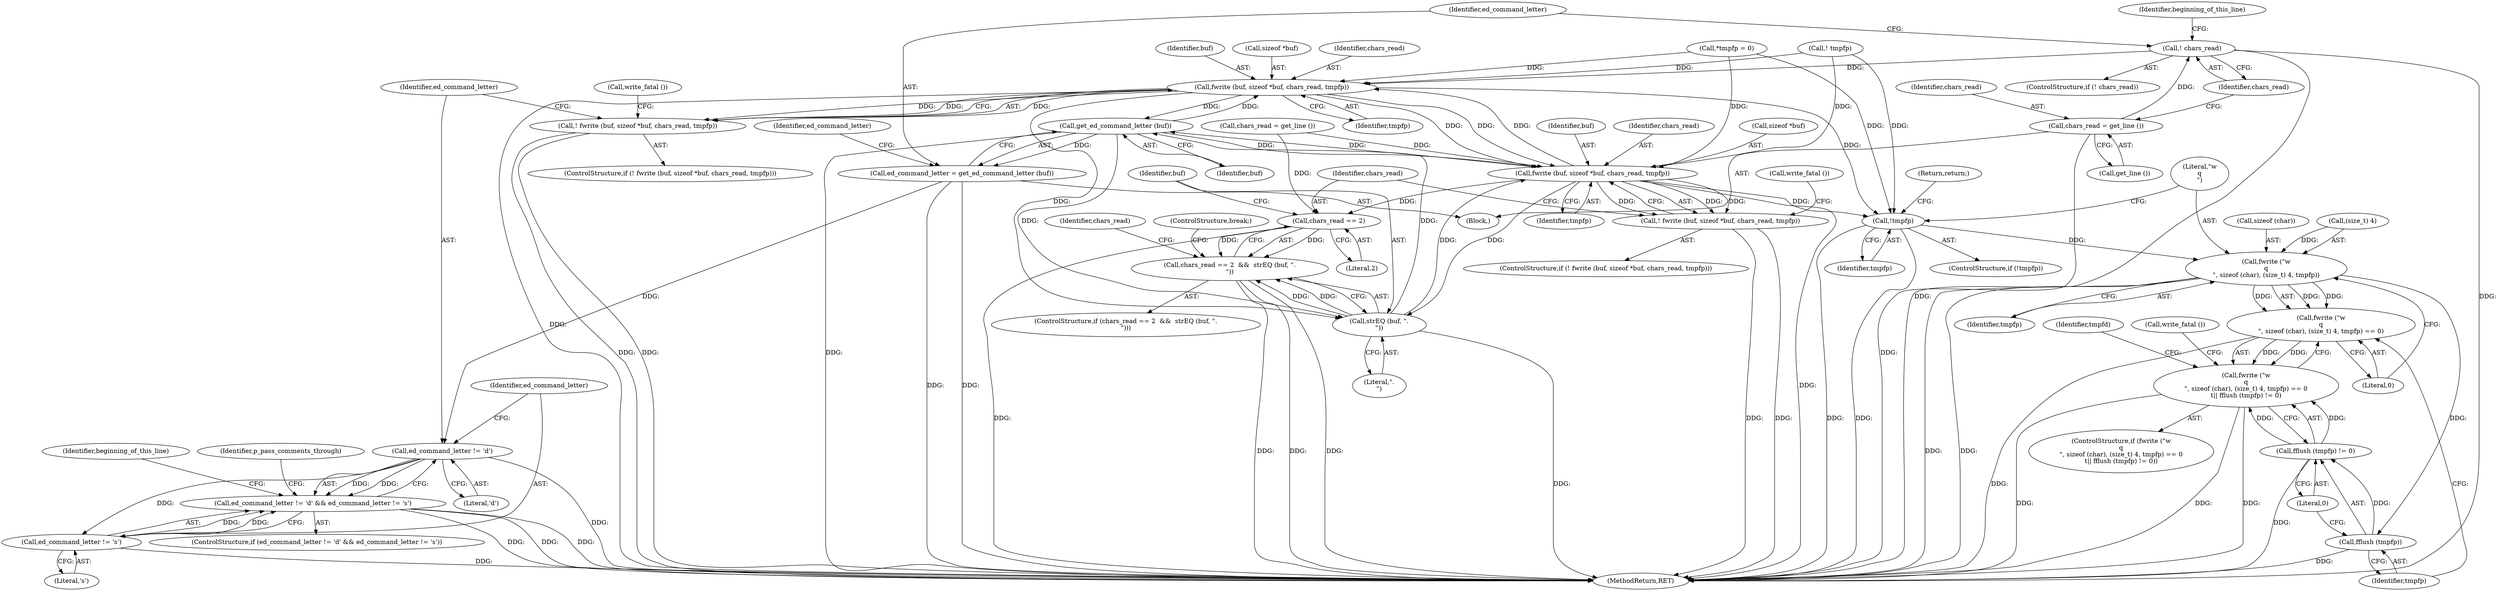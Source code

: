 digraph "0_savannah_3fcd042d26d70856e826a42b5f93dc4854d80bf0@API" {
"1000170" [label="(Call,! chars_read)"];
"1000166" [label="(Call,chars_read = get_line ())"];
"1000188" [label="(Call,fwrite (buf, sizeof *buf, chars_read, tmpfp))"];
"1000179" [label="(Call,get_ed_command_letter (buf))"];
"1000177" [label="(Call,ed_command_letter = get_ed_command_letter (buf))"];
"1000198" [label="(Call,ed_command_letter != 'd')"];
"1000197" [label="(Call,ed_command_letter != 'd' && ed_command_letter != 's')"];
"1000201" [label="(Call,ed_command_letter != 's')"];
"1000219" [label="(Call,fwrite (buf, sizeof *buf, chars_read, tmpfp))"];
"1000218" [label="(Call,! fwrite (buf, sizeof *buf, chars_read, tmpfp))"];
"1000229" [label="(Call,chars_read == 2)"];
"1000228" [label="(Call,chars_read == 2  &&  strEQ (buf, \".\n\"))"];
"1000232" [label="(Call,strEQ (buf, \".\n\"))"];
"1000246" [label="(Call,!tmpfp)"];
"1000252" [label="(Call,fwrite (\"w\nq\n\", sizeof (char), (size_t) 4, tmpfp))"];
"1000251" [label="(Call,fwrite (\"w\nq\n\", sizeof (char), (size_t) 4, tmpfp) == 0)"];
"1000250" [label="(Call,fwrite (\"w\nq\n\", sizeof (char), (size_t) 4, tmpfp) == 0\n\t|| fflush (tmpfp) != 0)"];
"1000262" [label="(Call,fflush (tmpfp))"];
"1000261" [label="(Call,fflush (tmpfp) != 0)"];
"1000187" [label="(Call,! fwrite (buf, sizeof *buf, chars_read, tmpfp))"];
"1000168" [label="(Call,get_line ())"];
"1000201" [label="(Call,ed_command_letter != 's')"];
"1000220" [label="(Identifier,buf)"];
"1000189" [label="(Identifier,buf)"];
"1000260" [label="(Literal,0)"];
"1000269" [label="(Identifier,tmpfd)"];
"1000228" [label="(Call,chars_read == 2  &&  strEQ (buf, \".\n\"))"];
"1000246" [label="(Call,!tmpfp)"];
"1000195" [label="(Call,write_fatal ())"];
"1000190" [label="(Call,sizeof *buf)"];
"1000227" [label="(ControlStructure,if (chars_read == 2  &&  strEQ (buf, \".\n\")))"];
"1000254" [label="(Call,sizeof (char))"];
"1000217" [label="(ControlStructure,if (! fwrite (buf, sizeof *buf, chars_read, tmpfp)))"];
"1000234" [label="(Literal,\".\n\")"];
"1000245" [label="(ControlStructure,if (!tmpfp))"];
"1000261" [label="(Call,fflush (tmpfp) != 0)"];
"1000193" [label="(Identifier,chars_read)"];
"1000182" [label="(Identifier,ed_command_letter)"];
"1000163" [label="(Identifier,beginning_of_this_line)"];
"1000278" [label="(MethodReturn,RET)"];
"1000203" [label="(Literal,'s')"];
"1000196" [label="(ControlStructure,if (ed_command_letter != 'd' && ed_command_letter != 's'))"];
"1000229" [label="(Call,chars_read == 2)"];
"1000253" [label="(Literal,\"w\nq\n\")"];
"1000169" [label="(ControlStructure,if (! chars_read))"];
"1000256" [label="(Call,(size_t) 4)"];
"1000249" [label="(ControlStructure,if (fwrite (\"w\nq\n\", sizeof (char), (size_t) 4, tmpfp) == 0\n\t|| fflush (tmpfp) != 0))"];
"1000179" [label="(Call,get_ed_command_letter (buf))"];
"1000211" [label="(Identifier,chars_read)"];
"1000224" [label="(Identifier,chars_read)"];
"1000226" [label="(Call,write_fatal ())"];
"1000174" [label="(Identifier,beginning_of_this_line)"];
"1000218" [label="(Call,! fwrite (buf, sizeof *buf, chars_read, tmpfp))"];
"1000170" [label="(Call,! chars_read)"];
"1000171" [label="(Identifier,chars_read)"];
"1000166" [label="(Call,chars_read = get_line ())"];
"1000206" [label="(Identifier,p_pass_comments_through)"];
"1000225" [label="(Identifier,tmpfp)"];
"1000233" [label="(Identifier,buf)"];
"1000202" [label="(Identifier,ed_command_letter)"];
"1000259" [label="(Identifier,tmpfp)"];
"1000187" [label="(Call,! fwrite (buf, sizeof *buf, chars_read, tmpfp))"];
"1000200" [label="(Literal,'d')"];
"1000178" [label="(Identifier,ed_command_letter)"];
"1000235" [label="(ControlStructure,break;)"];
"1000252" [label="(Call,fwrite (\"w\nq\n\", sizeof (char), (size_t) 4, tmpfp))"];
"1000180" [label="(Identifier,buf)"];
"1000219" [label="(Call,fwrite (buf, sizeof *buf, chars_read, tmpfp))"];
"1000262" [label="(Call,fflush (tmpfp))"];
"1000265" [label="(Call,write_fatal ())"];
"1000186" [label="(ControlStructure,if (! fwrite (buf, sizeof *buf, chars_read, tmpfp)))"];
"1000177" [label="(Call,ed_command_letter = get_ed_command_letter (buf))"];
"1000153" [label="(Call,! tmpfp)"];
"1000250" [label="(Call,fwrite (\"w\nq\n\", sizeof (char), (size_t) 4, tmpfp) == 0\n\t|| fflush (tmpfp) != 0)"];
"1000160" [label="(Block,)"];
"1000248" [label="(Return,return;)"];
"1000264" [label="(Literal,0)"];
"1000232" [label="(Call,strEQ (buf, \".\n\"))"];
"1000221" [label="(Call,sizeof *buf)"];
"1000199" [label="(Identifier,ed_command_letter)"];
"1000198" [label="(Call,ed_command_letter != 'd')"];
"1000231" [label="(Literal,2)"];
"1000114" [label="(Call,*tmpfp = 0)"];
"1000194" [label="(Identifier,tmpfp)"];
"1000230" [label="(Identifier,chars_read)"];
"1000247" [label="(Identifier,tmpfp)"];
"1000263" [label="(Identifier,tmpfp)"];
"1000210" [label="(Call,chars_read = get_line ())"];
"1000167" [label="(Identifier,chars_read)"];
"1000251" [label="(Call,fwrite (\"w\nq\n\", sizeof (char), (size_t) 4, tmpfp) == 0)"];
"1000188" [label="(Call,fwrite (buf, sizeof *buf, chars_read, tmpfp))"];
"1000197" [label="(Call,ed_command_letter != 'd' && ed_command_letter != 's')"];
"1000170" -> "1000169"  [label="AST: "];
"1000170" -> "1000171"  [label="CFG: "];
"1000171" -> "1000170"  [label="AST: "];
"1000174" -> "1000170"  [label="CFG: "];
"1000178" -> "1000170"  [label="CFG: "];
"1000170" -> "1000278"  [label="DDG: "];
"1000170" -> "1000278"  [label="DDG: "];
"1000166" -> "1000170"  [label="DDG: "];
"1000170" -> "1000188"  [label="DDG: "];
"1000166" -> "1000160"  [label="AST: "];
"1000166" -> "1000168"  [label="CFG: "];
"1000167" -> "1000166"  [label="AST: "];
"1000168" -> "1000166"  [label="AST: "];
"1000171" -> "1000166"  [label="CFG: "];
"1000166" -> "1000278"  [label="DDG: "];
"1000188" -> "1000187"  [label="AST: "];
"1000188" -> "1000194"  [label="CFG: "];
"1000189" -> "1000188"  [label="AST: "];
"1000190" -> "1000188"  [label="AST: "];
"1000193" -> "1000188"  [label="AST: "];
"1000194" -> "1000188"  [label="AST: "];
"1000187" -> "1000188"  [label="CFG: "];
"1000188" -> "1000278"  [label="DDG: "];
"1000188" -> "1000179"  [label="DDG: "];
"1000188" -> "1000187"  [label="DDG: "];
"1000188" -> "1000187"  [label="DDG: "];
"1000188" -> "1000187"  [label="DDG: "];
"1000179" -> "1000188"  [label="DDG: "];
"1000219" -> "1000188"  [label="DDG: "];
"1000114" -> "1000188"  [label="DDG: "];
"1000153" -> "1000188"  [label="DDG: "];
"1000188" -> "1000219"  [label="DDG: "];
"1000188" -> "1000219"  [label="DDG: "];
"1000188" -> "1000232"  [label="DDG: "];
"1000188" -> "1000246"  [label="DDG: "];
"1000179" -> "1000177"  [label="AST: "];
"1000179" -> "1000180"  [label="CFG: "];
"1000180" -> "1000179"  [label="AST: "];
"1000177" -> "1000179"  [label="CFG: "];
"1000179" -> "1000278"  [label="DDG: "];
"1000179" -> "1000177"  [label="DDG: "];
"1000232" -> "1000179"  [label="DDG: "];
"1000219" -> "1000179"  [label="DDG: "];
"1000179" -> "1000219"  [label="DDG: "];
"1000179" -> "1000232"  [label="DDG: "];
"1000177" -> "1000160"  [label="AST: "];
"1000178" -> "1000177"  [label="AST: "];
"1000182" -> "1000177"  [label="CFG: "];
"1000177" -> "1000278"  [label="DDG: "];
"1000177" -> "1000278"  [label="DDG: "];
"1000177" -> "1000198"  [label="DDG: "];
"1000198" -> "1000197"  [label="AST: "];
"1000198" -> "1000200"  [label="CFG: "];
"1000199" -> "1000198"  [label="AST: "];
"1000200" -> "1000198"  [label="AST: "];
"1000202" -> "1000198"  [label="CFG: "];
"1000197" -> "1000198"  [label="CFG: "];
"1000198" -> "1000278"  [label="DDG: "];
"1000198" -> "1000197"  [label="DDG: "];
"1000198" -> "1000197"  [label="DDG: "];
"1000198" -> "1000201"  [label="DDG: "];
"1000197" -> "1000196"  [label="AST: "];
"1000197" -> "1000201"  [label="CFG: "];
"1000201" -> "1000197"  [label="AST: "];
"1000163" -> "1000197"  [label="CFG: "];
"1000206" -> "1000197"  [label="CFG: "];
"1000197" -> "1000278"  [label="DDG: "];
"1000197" -> "1000278"  [label="DDG: "];
"1000197" -> "1000278"  [label="DDG: "];
"1000201" -> "1000197"  [label="DDG: "];
"1000201" -> "1000197"  [label="DDG: "];
"1000201" -> "1000203"  [label="CFG: "];
"1000202" -> "1000201"  [label="AST: "];
"1000203" -> "1000201"  [label="AST: "];
"1000201" -> "1000278"  [label="DDG: "];
"1000219" -> "1000218"  [label="AST: "];
"1000219" -> "1000225"  [label="CFG: "];
"1000220" -> "1000219"  [label="AST: "];
"1000221" -> "1000219"  [label="AST: "];
"1000224" -> "1000219"  [label="AST: "];
"1000225" -> "1000219"  [label="AST: "];
"1000218" -> "1000219"  [label="CFG: "];
"1000219" -> "1000278"  [label="DDG: "];
"1000219" -> "1000218"  [label="DDG: "];
"1000219" -> "1000218"  [label="DDG: "];
"1000219" -> "1000218"  [label="DDG: "];
"1000232" -> "1000219"  [label="DDG: "];
"1000210" -> "1000219"  [label="DDG: "];
"1000114" -> "1000219"  [label="DDG: "];
"1000153" -> "1000219"  [label="DDG: "];
"1000219" -> "1000229"  [label="DDG: "];
"1000219" -> "1000232"  [label="DDG: "];
"1000219" -> "1000246"  [label="DDG: "];
"1000218" -> "1000217"  [label="AST: "];
"1000226" -> "1000218"  [label="CFG: "];
"1000230" -> "1000218"  [label="CFG: "];
"1000218" -> "1000278"  [label="DDG: "];
"1000218" -> "1000278"  [label="DDG: "];
"1000229" -> "1000228"  [label="AST: "];
"1000229" -> "1000231"  [label="CFG: "];
"1000230" -> "1000229"  [label="AST: "];
"1000231" -> "1000229"  [label="AST: "];
"1000233" -> "1000229"  [label="CFG: "];
"1000228" -> "1000229"  [label="CFG: "];
"1000229" -> "1000278"  [label="DDG: "];
"1000229" -> "1000228"  [label="DDG: "];
"1000229" -> "1000228"  [label="DDG: "];
"1000210" -> "1000229"  [label="DDG: "];
"1000228" -> "1000227"  [label="AST: "];
"1000228" -> "1000232"  [label="CFG: "];
"1000232" -> "1000228"  [label="AST: "];
"1000211" -> "1000228"  [label="CFG: "];
"1000235" -> "1000228"  [label="CFG: "];
"1000228" -> "1000278"  [label="DDG: "];
"1000228" -> "1000278"  [label="DDG: "];
"1000228" -> "1000278"  [label="DDG: "];
"1000232" -> "1000228"  [label="DDG: "];
"1000232" -> "1000228"  [label="DDG: "];
"1000232" -> "1000234"  [label="CFG: "];
"1000233" -> "1000232"  [label="AST: "];
"1000234" -> "1000232"  [label="AST: "];
"1000232" -> "1000278"  [label="DDG: "];
"1000246" -> "1000245"  [label="AST: "];
"1000246" -> "1000247"  [label="CFG: "];
"1000247" -> "1000246"  [label="AST: "];
"1000248" -> "1000246"  [label="CFG: "];
"1000253" -> "1000246"  [label="CFG: "];
"1000246" -> "1000278"  [label="DDG: "];
"1000246" -> "1000278"  [label="DDG: "];
"1000114" -> "1000246"  [label="DDG: "];
"1000153" -> "1000246"  [label="DDG: "];
"1000246" -> "1000252"  [label="DDG: "];
"1000252" -> "1000251"  [label="AST: "];
"1000252" -> "1000259"  [label="CFG: "];
"1000253" -> "1000252"  [label="AST: "];
"1000254" -> "1000252"  [label="AST: "];
"1000256" -> "1000252"  [label="AST: "];
"1000259" -> "1000252"  [label="AST: "];
"1000260" -> "1000252"  [label="CFG: "];
"1000252" -> "1000278"  [label="DDG: "];
"1000252" -> "1000278"  [label="DDG: "];
"1000252" -> "1000251"  [label="DDG: "];
"1000252" -> "1000251"  [label="DDG: "];
"1000252" -> "1000251"  [label="DDG: "];
"1000256" -> "1000252"  [label="DDG: "];
"1000252" -> "1000262"  [label="DDG: "];
"1000251" -> "1000250"  [label="AST: "];
"1000251" -> "1000260"  [label="CFG: "];
"1000260" -> "1000251"  [label="AST: "];
"1000263" -> "1000251"  [label="CFG: "];
"1000250" -> "1000251"  [label="CFG: "];
"1000251" -> "1000278"  [label="DDG: "];
"1000251" -> "1000250"  [label="DDG: "];
"1000251" -> "1000250"  [label="DDG: "];
"1000250" -> "1000249"  [label="AST: "];
"1000250" -> "1000261"  [label="CFG: "];
"1000261" -> "1000250"  [label="AST: "];
"1000265" -> "1000250"  [label="CFG: "];
"1000269" -> "1000250"  [label="CFG: "];
"1000250" -> "1000278"  [label="DDG: "];
"1000250" -> "1000278"  [label="DDG: "];
"1000250" -> "1000278"  [label="DDG: "];
"1000261" -> "1000250"  [label="DDG: "];
"1000261" -> "1000250"  [label="DDG: "];
"1000262" -> "1000261"  [label="AST: "];
"1000262" -> "1000263"  [label="CFG: "];
"1000263" -> "1000262"  [label="AST: "];
"1000264" -> "1000262"  [label="CFG: "];
"1000262" -> "1000278"  [label="DDG: "];
"1000262" -> "1000261"  [label="DDG: "];
"1000261" -> "1000264"  [label="CFG: "];
"1000264" -> "1000261"  [label="AST: "];
"1000261" -> "1000278"  [label="DDG: "];
"1000187" -> "1000186"  [label="AST: "];
"1000195" -> "1000187"  [label="CFG: "];
"1000199" -> "1000187"  [label="CFG: "];
"1000187" -> "1000278"  [label="DDG: "];
"1000187" -> "1000278"  [label="DDG: "];
}
